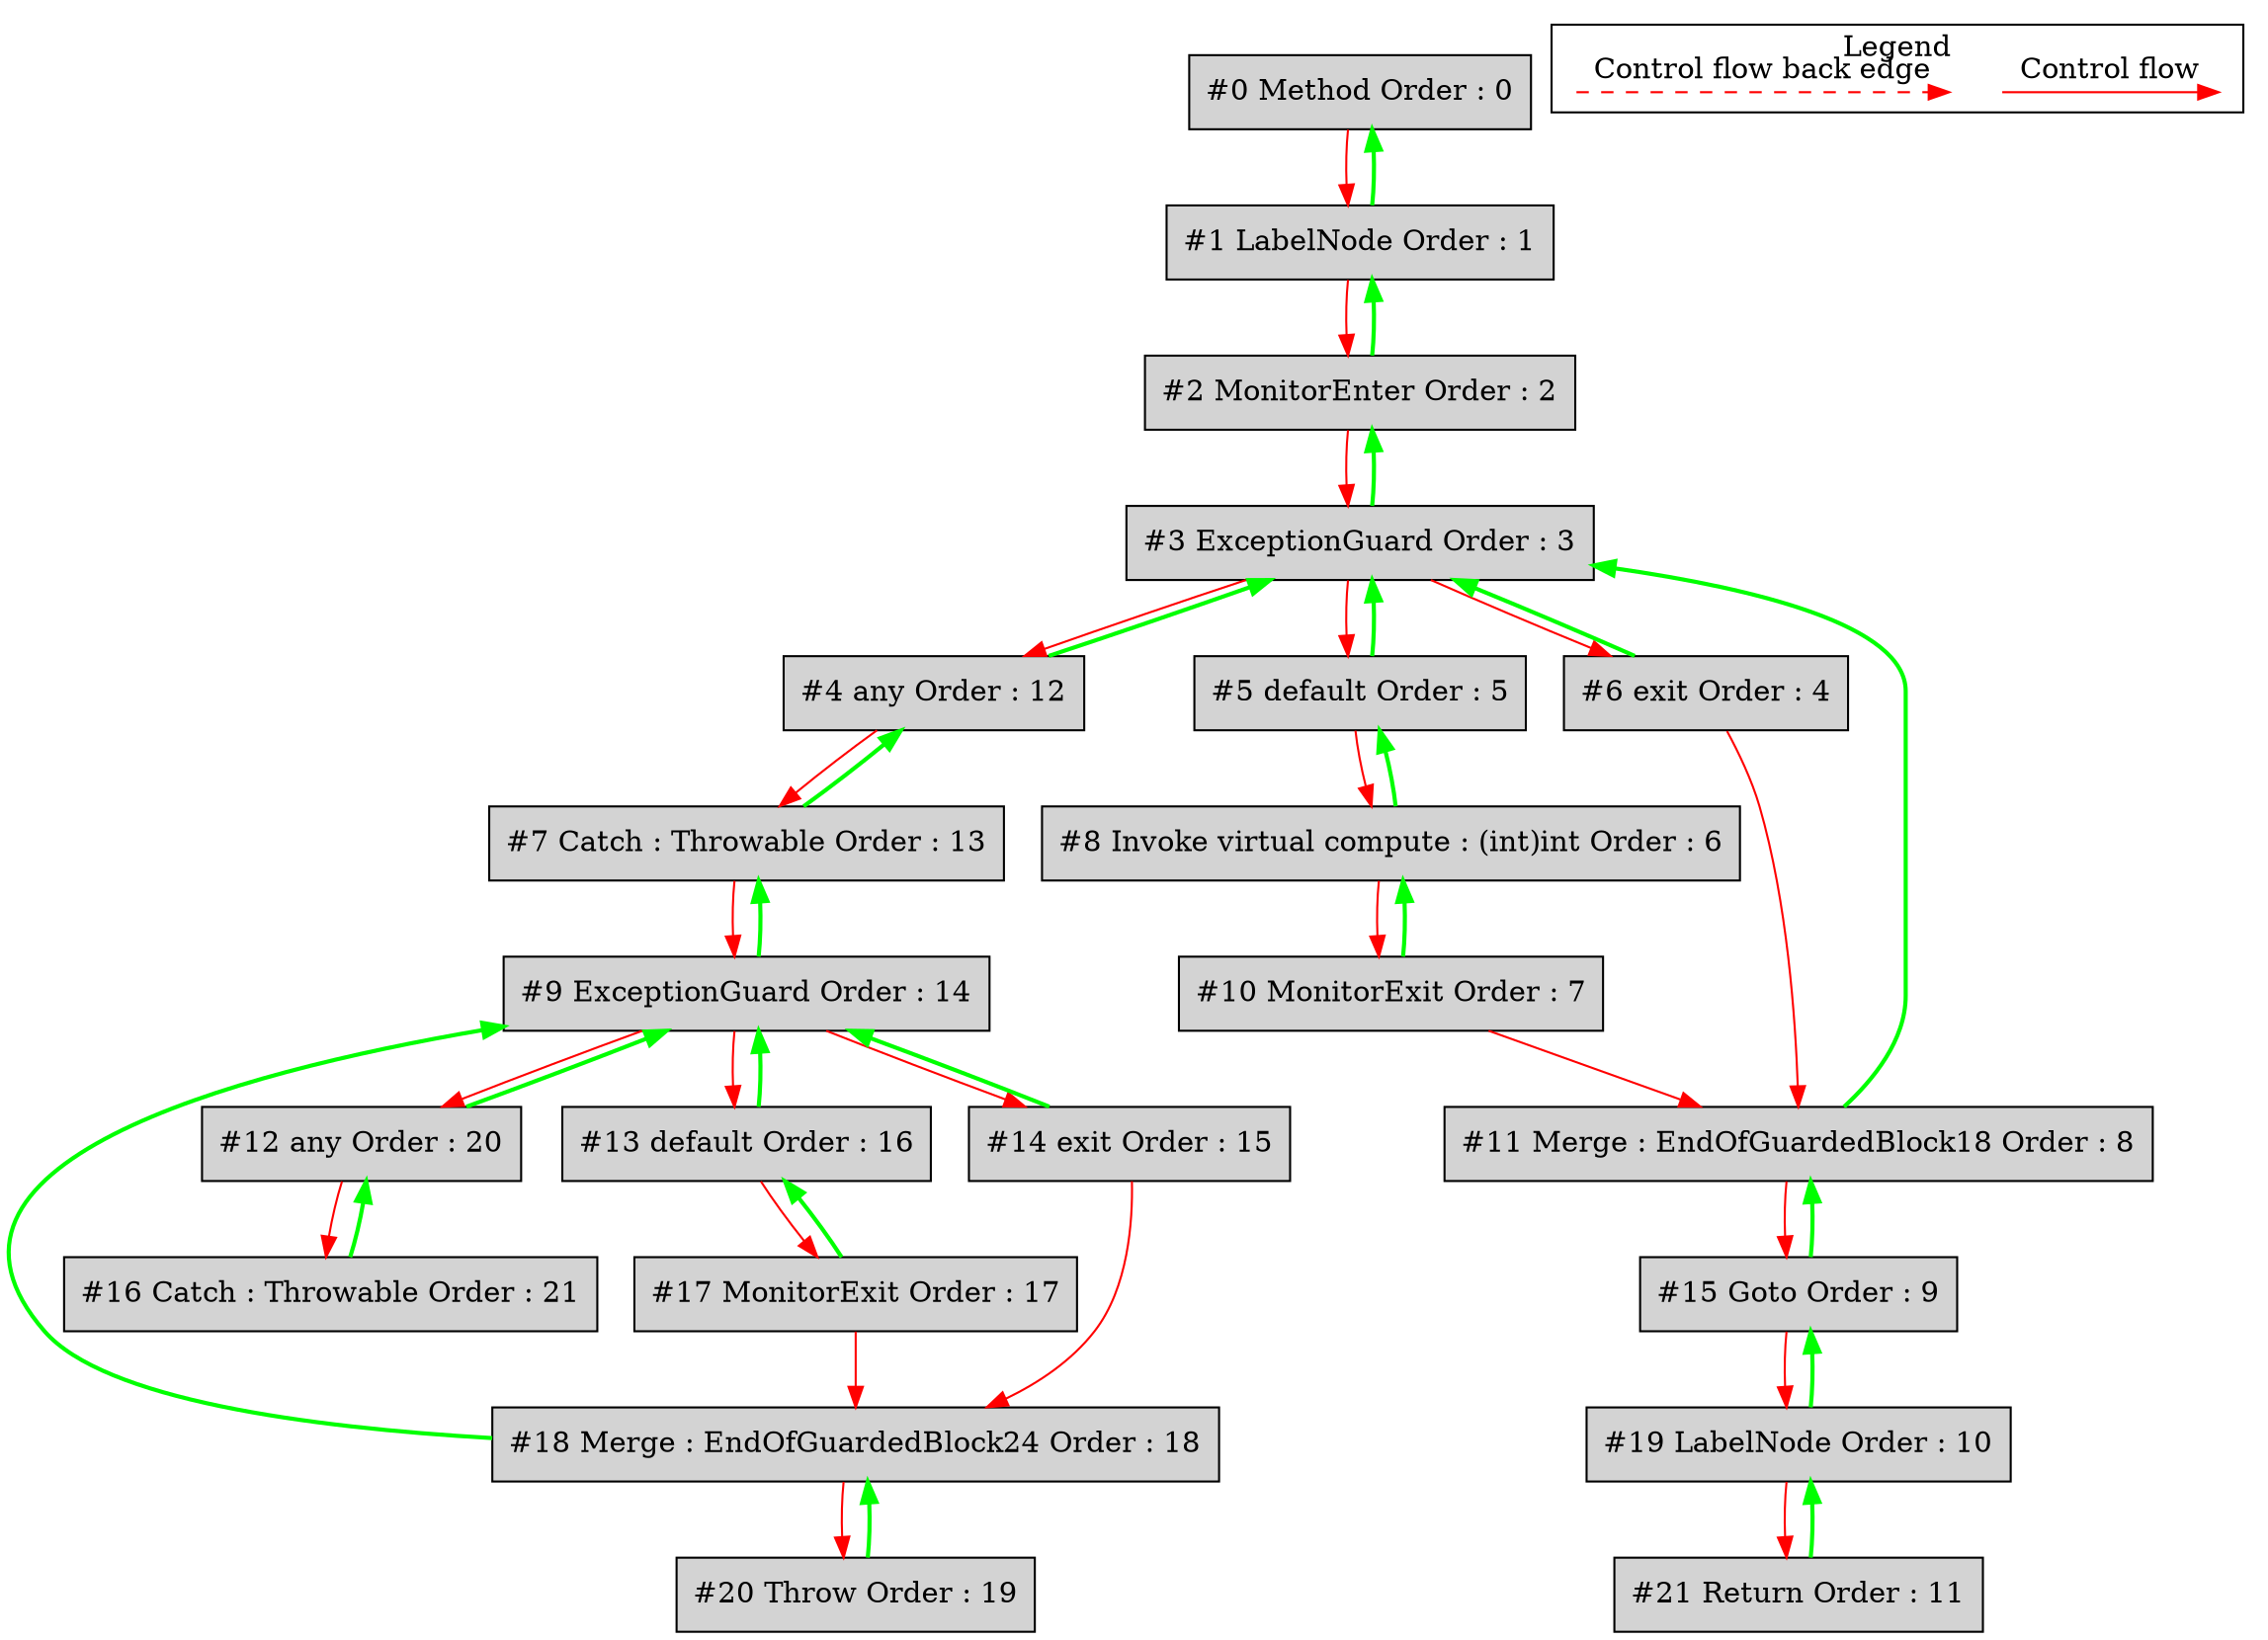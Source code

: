 digraph debugoutput {
 ordering="in";
 node0[label="#0 Method Order : 0",shape=box, fillcolor=lightgrey, style=filled];
 node1[label="#1 LabelNode Order : 1",shape=box, fillcolor=lightgrey, style=filled];
 node1 -> node0[dir="forward" color="green" penwidth="2"];
 node0 -> node1[labeldistance=2, color=red, fontcolor=red];
 node2[label="#2 MonitorEnter Order : 2",shape=box, fillcolor=lightgrey, style=filled];
 node2 -> node1[dir="forward" color="green" penwidth="2"];
 node1 -> node2[labeldistance=2, color=red, fontcolor=red];
 node3[label="#3 ExceptionGuard Order : 3",shape=box, fillcolor=lightgrey, style=filled];
 node3 -> node2[dir="forward" color="green" penwidth="2"];
 node2 -> node3[labeldistance=2, color=red, fontcolor=red];
 node4[label="#4 any Order : 12",shape=box, fillcolor=lightgrey, style=filled];
 node4 -> node3[dir="forward" color="green" penwidth="2"];
 node3 -> node4[labeldistance=2, color=red, fontcolor=red];
 node5[label="#5 default Order : 5",shape=box, fillcolor=lightgrey, style=filled];
 node5 -> node3[dir="forward" color="green" penwidth="2"];
 node3 -> node5[labeldistance=2, color=red, fontcolor=red];
 node6[label="#6 exit Order : 4",shape=box, fillcolor=lightgrey, style=filled];
 node6 -> node3[dir="forward" color="green" penwidth="2"];
 node3 -> node6[labeldistance=2, color=red, fontcolor=red];
 node7[label="#7 Catch : Throwable Order : 13",shape=box, fillcolor=lightgrey, style=filled];
 node7 -> node4[dir="forward" color="green" penwidth="2"];
 node4 -> node7[labeldistance=2, color=red, fontcolor=red];
 node8[label="#8 Invoke virtual compute : (int)int Order : 6",shape=box, fillcolor=lightgrey, style=filled];
 node8 -> node5[dir="forward" color="green" penwidth="2"];
 node5 -> node8[labeldistance=2, color=red, fontcolor=red];
 node9[label="#9 ExceptionGuard Order : 14",shape=box, fillcolor=lightgrey, style=filled];
 node9 -> node7[dir="forward" color="green" penwidth="2"];
 node7 -> node9[labeldistance=2, color=red, fontcolor=red];
 node10[label="#10 MonitorExit Order : 7",shape=box, fillcolor=lightgrey, style=filled];
 node10 -> node8[dir="forward" color="green" penwidth="2"];
 node8 -> node10[labeldistance=2, color=red, fontcolor=red];
 node11[label="#11 Merge : EndOfGuardedBlock18 Order : 8",shape=box, fillcolor=lightgrey, style=filled];
 node11 -> node3[dir="forward" color="green" penwidth="2"];
 node10 -> node11[labeldistance=2, color=red, fontcolor=red];
 node6 -> node11[labeldistance=2, color=red, fontcolor=red];
 node12[label="#12 any Order : 20",shape=box, fillcolor=lightgrey, style=filled];
 node12 -> node9[dir="forward" color="green" penwidth="2"];
 node9 -> node12[labeldistance=2, color=red, fontcolor=red];
 node13[label="#13 default Order : 16",shape=box, fillcolor=lightgrey, style=filled];
 node13 -> node9[dir="forward" color="green" penwidth="2"];
 node9 -> node13[labeldistance=2, color=red, fontcolor=red];
 node14[label="#14 exit Order : 15",shape=box, fillcolor=lightgrey, style=filled];
 node14 -> node9[dir="forward" color="green" penwidth="2"];
 node9 -> node14[labeldistance=2, color=red, fontcolor=red];
 node15[label="#15 Goto Order : 9",shape=box, fillcolor=lightgrey, style=filled];
 node15 -> node11[dir="forward" color="green" penwidth="2"];
 node11 -> node15[labeldistance=2, color=red, fontcolor=red];
 node16[label="#16 Catch : Throwable Order : 21",shape=box, fillcolor=lightgrey, style=filled];
 node16 -> node12[dir="forward" color="green" penwidth="2"];
 node12 -> node16[labeldistance=2, color=red, fontcolor=red];
 node17[label="#17 MonitorExit Order : 17",shape=box, fillcolor=lightgrey, style=filled];
 node17 -> node13[dir="forward" color="green" penwidth="2"];
 node13 -> node17[labeldistance=2, color=red, fontcolor=red];
 node18[label="#18 Merge : EndOfGuardedBlock24 Order : 18",shape=box, fillcolor=lightgrey, style=filled];
 node18 -> node9[dir="forward" color="green" penwidth="2"];
 node17 -> node18[labeldistance=2, color=red, fontcolor=red];
 node14 -> node18[labeldistance=2, color=red, fontcolor=red];
 node19[label="#19 LabelNode Order : 10",shape=box, fillcolor=lightgrey, style=filled];
 node19 -> node15[dir="forward" color="green" penwidth="2"];
 node15 -> node19[labeldistance=2, color=red, fontcolor=red];
 node20[label="#20 Throw Order : 19",shape=box, fillcolor=lightgrey, style=filled];
 node20 -> node18[dir="forward" color="green" penwidth="2"];
 node18 -> node20[labeldistance=2, color=red, fontcolor=red];
 node21[label="#21 Return Order : 11",shape=box, fillcolor=lightgrey, style=filled];
 node21 -> node19[dir="forward" color="green" penwidth="2"];
 node19 -> node21[labeldistance=2, color=red, fontcolor=red];
 subgraph cluster_000 {
  label = "Legend";
  node [shape=point]
  {
   rank=same;
   c0 [style = invis];
   c1 [style = invis];
   c2 [style = invis];
   c3 [style = invis];
  }
  c0 -> c1 [label="Control flow", style=solid, color=red]
  c2 -> c3 [label="Control flow back edge", style=dashed, color=red]
 }

}
